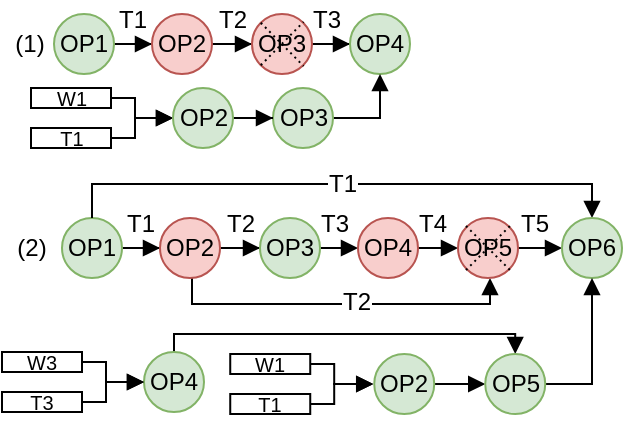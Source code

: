<mxfile version="24.5.5" type="github">
  <diagram name="第 1 页" id="exxtyzK5mEHW63nPCY5l">
    <mxGraphModel dx="691" dy="398" grid="1" gridSize="10" guides="1" tooltips="1" connect="1" arrows="1" fold="1" page="1" pageScale="1" pageWidth="827" pageHeight="1169" math="0" shadow="0">
      <root>
        <mxCell id="0" />
        <mxCell id="1" parent="0" />
        <mxCell id="8KLUfpKSG-2EB14KAqdA-1" style="edgeStyle=orthogonalEdgeStyle;rounded=0;orthogonalLoop=1;jettySize=auto;html=1;entryX=0;entryY=0.5;entryDx=0;entryDy=0;endArrow=block;endFill=1;" edge="1" parent="1" source="8KLUfpKSG-2EB14KAqdA-2" target="8KLUfpKSG-2EB14KAqdA-4">
          <mxGeometry relative="1" as="geometry" />
        </mxCell>
        <mxCell id="8KLUfpKSG-2EB14KAqdA-2" value="OP1" style="ellipse;whiteSpace=wrap;html=1;aspect=fixed;fillColor=#d5e8d4;strokeColor=#82b366;" vertex="1" parent="1">
          <mxGeometry x="236" y="192" width="30" height="30" as="geometry" />
        </mxCell>
        <mxCell id="8KLUfpKSG-2EB14KAqdA-3" style="edgeStyle=orthogonalEdgeStyle;rounded=0;orthogonalLoop=1;jettySize=auto;html=1;entryX=0;entryY=0.5;entryDx=0;entryDy=0;endArrow=block;endFill=1;" edge="1" parent="1" source="8KLUfpKSG-2EB14KAqdA-4" target="8KLUfpKSG-2EB14KAqdA-6">
          <mxGeometry relative="1" as="geometry" />
        </mxCell>
        <mxCell id="8KLUfpKSG-2EB14KAqdA-4" value="OP2" style="ellipse;whiteSpace=wrap;html=1;aspect=fixed;fillColor=#f8cecc;strokeColor=#b85450;" vertex="1" parent="1">
          <mxGeometry x="285" y="192" width="30" height="30" as="geometry" />
        </mxCell>
        <mxCell id="8KLUfpKSG-2EB14KAqdA-5" style="edgeStyle=orthogonalEdgeStyle;rounded=0;orthogonalLoop=1;jettySize=auto;html=1;entryX=0;entryY=0.5;entryDx=0;entryDy=0;endArrow=block;endFill=1;" edge="1" parent="1" source="8KLUfpKSG-2EB14KAqdA-6" target="8KLUfpKSG-2EB14KAqdA-7">
          <mxGeometry relative="1" as="geometry" />
        </mxCell>
        <mxCell id="8KLUfpKSG-2EB14KAqdA-6" value="OP3" style="ellipse;whiteSpace=wrap;html=1;aspect=fixed;fillColor=#f8cecc;strokeColor=#b85450;" vertex="1" parent="1">
          <mxGeometry x="335" y="192" width="30" height="30" as="geometry" />
        </mxCell>
        <mxCell id="8KLUfpKSG-2EB14KAqdA-7" value="OP4" style="ellipse;whiteSpace=wrap;html=1;aspect=fixed;fillColor=#d5e8d4;strokeColor=#82b366;" vertex="1" parent="1">
          <mxGeometry x="384" y="192" width="30" height="30" as="geometry" />
        </mxCell>
        <mxCell id="8KLUfpKSG-2EB14KAqdA-8" style="edgeStyle=orthogonalEdgeStyle;rounded=0;orthogonalLoop=1;jettySize=auto;html=1;entryX=0.5;entryY=1;entryDx=0;entryDy=0;endArrow=block;endFill=1;" edge="1" parent="1" source="8KLUfpKSG-2EB14KAqdA-9" target="8KLUfpKSG-2EB14KAqdA-7">
          <mxGeometry relative="1" as="geometry" />
        </mxCell>
        <mxCell id="8KLUfpKSG-2EB14KAqdA-9" value="OP3" style="ellipse;whiteSpace=wrap;html=1;aspect=fixed;fillColor=#d5e8d4;strokeColor=#82b366;" vertex="1" parent="1">
          <mxGeometry x="345.5" y="229" width="30" height="30" as="geometry" />
        </mxCell>
        <mxCell id="8KLUfpKSG-2EB14KAqdA-10" style="rounded=0;orthogonalLoop=1;jettySize=auto;html=1;exitX=0;exitY=0;exitDx=0;exitDy=0;entryX=0.86;entryY=0.868;entryDx=0;entryDy=0;strokeWidth=1;dashed=1;endArrow=none;endFill=0;dashPattern=1 2;entryPerimeter=0;" edge="1" parent="1" source="8KLUfpKSG-2EB14KAqdA-6" target="8KLUfpKSG-2EB14KAqdA-6">
          <mxGeometry relative="1" as="geometry" />
        </mxCell>
        <mxCell id="8KLUfpKSG-2EB14KAqdA-11" style="rounded=0;orthogonalLoop=1;jettySize=auto;html=1;exitX=0;exitY=1;exitDx=0;exitDy=0;entryX=0.859;entryY=0.132;entryDx=0;entryDy=0;dashed=1;endArrow=none;endFill=0;dashPattern=1 2;entryPerimeter=0;" edge="1" parent="1" source="8KLUfpKSG-2EB14KAqdA-6" target="8KLUfpKSG-2EB14KAqdA-6">
          <mxGeometry relative="1" as="geometry" />
        </mxCell>
        <mxCell id="8KLUfpKSG-2EB14KAqdA-12" value="T1" style="text;html=1;align=center;verticalAlign=middle;whiteSpace=wrap;rounded=0;" vertex="1" parent="1">
          <mxGeometry x="260" y="185" width="31" height="20" as="geometry" />
        </mxCell>
        <mxCell id="8KLUfpKSG-2EB14KAqdA-13" value="T2" style="text;html=1;align=center;verticalAlign=middle;whiteSpace=wrap;rounded=0;" vertex="1" parent="1">
          <mxGeometry x="310" y="185" width="31" height="20" as="geometry" />
        </mxCell>
        <mxCell id="8KLUfpKSG-2EB14KAqdA-14" value="T3" style="text;html=1;align=center;verticalAlign=middle;whiteSpace=wrap;rounded=0;" vertex="1" parent="1">
          <mxGeometry x="357" y="185" width="31" height="20" as="geometry" />
        </mxCell>
        <mxCell id="8KLUfpKSG-2EB14KAqdA-15" style="edgeStyle=orthogonalEdgeStyle;rounded=0;orthogonalLoop=1;jettySize=auto;html=1;entryX=0;entryY=0.5;entryDx=0;entryDy=0;endArrow=block;endFill=1;" edge="1" parent="1" source="8KLUfpKSG-2EB14KAqdA-16">
          <mxGeometry relative="1" as="geometry">
            <Array as="points">
              <mxPoint x="276.5" y="234" />
              <mxPoint x="276.5" y="244" />
            </Array>
            <mxPoint x="295.5" y="244" as="targetPoint" />
          </mxGeometry>
        </mxCell>
        <mxCell id="8KLUfpKSG-2EB14KAqdA-16" value="&lt;p style=&quot;line-height: 100%;&quot;&gt;&lt;font style=&quot;font-size: 10px;&quot;&gt;W1&lt;/font&gt;&lt;/p&gt;" style="rounded=0;whiteSpace=wrap;html=1;align=center;" vertex="1" parent="1">
          <mxGeometry x="224.5" y="229" width="40" height="10" as="geometry" />
        </mxCell>
        <mxCell id="8KLUfpKSG-2EB14KAqdA-17" style="edgeStyle=orthogonalEdgeStyle;rounded=0;orthogonalLoop=1;jettySize=auto;html=1;entryX=0;entryY=0.5;entryDx=0;entryDy=0;endArrow=block;endFill=1;" edge="1" parent="1" source="8KLUfpKSG-2EB14KAqdA-18">
          <mxGeometry relative="1" as="geometry">
            <Array as="points">
              <mxPoint x="276.5" y="254" />
              <mxPoint x="276.5" y="244" />
            </Array>
            <mxPoint x="295.5" y="244" as="targetPoint" />
          </mxGeometry>
        </mxCell>
        <mxCell id="8KLUfpKSG-2EB14KAqdA-18" value="&lt;p style=&quot;line-height: 100%;&quot;&gt;&lt;font style=&quot;font-size: 10px;&quot;&gt;T1&lt;/font&gt;&lt;/p&gt;" style="rounded=0;whiteSpace=wrap;html=1;" vertex="1" parent="1">
          <mxGeometry x="224.5" y="249" width="40" height="10" as="geometry" />
        </mxCell>
        <mxCell id="8KLUfpKSG-2EB14KAqdA-19" style="edgeStyle=orthogonalEdgeStyle;rounded=0;orthogonalLoop=1;jettySize=auto;html=1;entryX=0;entryY=0.5;entryDx=0;entryDy=0;endArrow=block;endFill=1;" edge="1" parent="1" source="8KLUfpKSG-2EB14KAqdA-20" target="8KLUfpKSG-2EB14KAqdA-22">
          <mxGeometry relative="1" as="geometry" />
        </mxCell>
        <mxCell id="8KLUfpKSG-2EB14KAqdA-20" value="OP1" style="ellipse;whiteSpace=wrap;html=1;aspect=fixed;fillColor=#d5e8d4;strokeColor=#82b366;" vertex="1" parent="1">
          <mxGeometry x="240" y="294" width="30" height="30" as="geometry" />
        </mxCell>
        <mxCell id="8KLUfpKSG-2EB14KAqdA-21" style="edgeStyle=orthogonalEdgeStyle;rounded=0;orthogonalLoop=1;jettySize=auto;html=1;entryX=0;entryY=0.5;entryDx=0;entryDy=0;endArrow=block;endFill=1;" edge="1" parent="1" source="8KLUfpKSG-2EB14KAqdA-22" target="8KLUfpKSG-2EB14KAqdA-24">
          <mxGeometry relative="1" as="geometry" />
        </mxCell>
        <mxCell id="8KLUfpKSG-2EB14KAqdA-67" style="edgeStyle=orthogonalEdgeStyle;rounded=0;orthogonalLoop=1;jettySize=auto;html=1;entryX=0.5;entryY=1;entryDx=0;entryDy=0;exitX=0.5;exitY=1;exitDx=0;exitDy=0;endSize=6;endArrow=block;endFill=1;" edge="1" parent="1">
          <mxGeometry relative="1" as="geometry">
            <mxPoint x="305" y="324" as="sourcePoint" />
            <mxPoint x="454" y="324" as="targetPoint" />
            <Array as="points">
              <mxPoint x="305" y="337" />
              <mxPoint x="454" y="337" />
            </Array>
          </mxGeometry>
        </mxCell>
        <mxCell id="8KLUfpKSG-2EB14KAqdA-22" value="OP2" style="ellipse;whiteSpace=wrap;html=1;aspect=fixed;fillColor=#f8cecc;strokeColor=#b85450;" vertex="1" parent="1">
          <mxGeometry x="289" y="294" width="30" height="30" as="geometry" />
        </mxCell>
        <mxCell id="8KLUfpKSG-2EB14KAqdA-23" style="edgeStyle=orthogonalEdgeStyle;rounded=0;orthogonalLoop=1;jettySize=auto;html=1;entryX=0;entryY=0.5;entryDx=0;entryDy=0;endArrow=block;endFill=1;" edge="1" parent="1" source="8KLUfpKSG-2EB14KAqdA-24" target="8KLUfpKSG-2EB14KAqdA-25">
          <mxGeometry relative="1" as="geometry">
            <Array as="points">
              <mxPoint x="380" y="309" />
              <mxPoint x="380" y="309" />
            </Array>
          </mxGeometry>
        </mxCell>
        <mxCell id="8KLUfpKSG-2EB14KAqdA-70" style="edgeStyle=orthogonalEdgeStyle;rounded=0;orthogonalLoop=1;jettySize=auto;html=1;entryX=0.5;entryY=0;entryDx=0;entryDy=0;exitX=0.5;exitY=0;exitDx=0;exitDy=0;endArrow=block;endFill=1;" edge="1" parent="1" source="8KLUfpKSG-2EB14KAqdA-20" target="8KLUfpKSG-2EB14KAqdA-69">
          <mxGeometry relative="1" as="geometry">
            <Array as="points">
              <mxPoint x="255" y="277" />
              <mxPoint x="505" y="277" />
            </Array>
          </mxGeometry>
        </mxCell>
        <mxCell id="8KLUfpKSG-2EB14KAqdA-24" value="OP3" style="ellipse;whiteSpace=wrap;html=1;aspect=fixed;fillColor=#d5e8d4;strokeColor=#82b366;" vertex="1" parent="1">
          <mxGeometry x="339" y="294" width="30" height="30" as="geometry" />
        </mxCell>
        <mxCell id="8KLUfpKSG-2EB14KAqdA-63" style="edgeStyle=orthogonalEdgeStyle;rounded=0;orthogonalLoop=1;jettySize=auto;html=1;entryX=0;entryY=0.5;entryDx=0;entryDy=0;endArrow=block;endFill=1;" edge="1" parent="1" source="8KLUfpKSG-2EB14KAqdA-25" target="8KLUfpKSG-2EB14KAqdA-62">
          <mxGeometry relative="1" as="geometry">
            <Array as="points">
              <mxPoint x="438" y="309" />
            </Array>
          </mxGeometry>
        </mxCell>
        <mxCell id="8KLUfpKSG-2EB14KAqdA-25" value="OP4" style="ellipse;whiteSpace=wrap;html=1;aspect=fixed;fillColor=#f8cecc;strokeColor=#b85450;" vertex="1" parent="1">
          <mxGeometry x="388" y="294" width="30" height="30" as="geometry" />
        </mxCell>
        <mxCell id="8KLUfpKSG-2EB14KAqdA-91" style="edgeStyle=orthogonalEdgeStyle;rounded=0;orthogonalLoop=1;jettySize=auto;html=1;entryX=0.5;entryY=0;entryDx=0;entryDy=0;exitX=0.5;exitY=0;exitDx=0;exitDy=0;endArrow=block;endFill=1;" edge="1" parent="1" source="8KLUfpKSG-2EB14KAqdA-27" target="8KLUfpKSG-2EB14KAqdA-84">
          <mxGeometry relative="1" as="geometry">
            <Array as="points">
              <mxPoint x="296" y="352" />
              <mxPoint x="467" y="352" />
            </Array>
          </mxGeometry>
        </mxCell>
        <mxCell id="8KLUfpKSG-2EB14KAqdA-27" value="OP4" style="ellipse;whiteSpace=wrap;html=1;aspect=fixed;fillColor=#d5e8d4;strokeColor=#82b366;" vertex="1" parent="1">
          <mxGeometry x="281" y="361" width="30" height="30" as="geometry" />
        </mxCell>
        <mxCell id="8KLUfpKSG-2EB14KAqdA-30" value="T1" style="text;html=1;align=center;verticalAlign=middle;whiteSpace=wrap;rounded=0;" vertex="1" parent="1">
          <mxGeometry x="264" y="287" width="31" height="20" as="geometry" />
        </mxCell>
        <mxCell id="8KLUfpKSG-2EB14KAqdA-31" value="T2" style="text;html=1;align=center;verticalAlign=middle;whiteSpace=wrap;rounded=0;" vertex="1" parent="1">
          <mxGeometry x="314" y="287" width="31" height="20" as="geometry" />
        </mxCell>
        <mxCell id="8KLUfpKSG-2EB14KAqdA-32" value="T3" style="text;html=1;align=center;verticalAlign=middle;whiteSpace=wrap;rounded=0;" vertex="1" parent="1">
          <mxGeometry x="361" y="287" width="31" height="20" as="geometry" />
        </mxCell>
        <mxCell id="8KLUfpKSG-2EB14KAqdA-33" style="edgeStyle=orthogonalEdgeStyle;rounded=0;orthogonalLoop=1;jettySize=auto;html=1;entryX=0;entryY=0.5;entryDx=0;entryDy=0;endArrow=block;endFill=1;" edge="1" parent="1" source="8KLUfpKSG-2EB14KAqdA-34" target="8KLUfpKSG-2EB14KAqdA-27">
          <mxGeometry relative="1" as="geometry">
            <Array as="points">
              <mxPoint x="262" y="366" />
              <mxPoint x="262" y="376" />
            </Array>
          </mxGeometry>
        </mxCell>
        <mxCell id="8KLUfpKSG-2EB14KAqdA-34" value="&lt;p style=&quot;line-height: 100%;&quot;&gt;&lt;font style=&quot;font-size: 10px;&quot;&gt;W3&lt;/font&gt;&lt;/p&gt;" style="rounded=0;whiteSpace=wrap;html=1;" vertex="1" parent="1">
          <mxGeometry x="210" y="361" width="40" height="10" as="geometry" />
        </mxCell>
        <mxCell id="8KLUfpKSG-2EB14KAqdA-35" style="edgeStyle=orthogonalEdgeStyle;rounded=0;orthogonalLoop=1;jettySize=auto;html=1;entryX=0;entryY=0.5;entryDx=0;entryDy=0;endArrow=block;endFill=1;" edge="1" parent="1" source="8KLUfpKSG-2EB14KAqdA-36" target="8KLUfpKSG-2EB14KAqdA-27">
          <mxGeometry relative="1" as="geometry">
            <Array as="points">
              <mxPoint x="262" y="386" />
              <mxPoint x="262" y="376" />
            </Array>
          </mxGeometry>
        </mxCell>
        <mxCell id="8KLUfpKSG-2EB14KAqdA-36" value="&lt;p style=&quot;line-height: 100%;&quot;&gt;&lt;font style=&quot;font-size: 10px;&quot;&gt;T3&lt;/font&gt;&lt;/p&gt;" style="rounded=0;whiteSpace=wrap;html=1;" vertex="1" parent="1">
          <mxGeometry x="210" y="381" width="40" height="10" as="geometry" />
        </mxCell>
        <mxCell id="8KLUfpKSG-2EB14KAqdA-37" value="(1)" style="text;html=1;align=center;verticalAlign=middle;whiteSpace=wrap;rounded=0;" vertex="1" parent="1">
          <mxGeometry x="214" y="191.97" width="20" height="30" as="geometry" />
        </mxCell>
        <mxCell id="8KLUfpKSG-2EB14KAqdA-38" value="(2)" style="text;html=1;align=center;verticalAlign=middle;whiteSpace=wrap;rounded=0;" vertex="1" parent="1">
          <mxGeometry x="210" y="293.97" width="30" height="30" as="geometry" />
        </mxCell>
        <mxCell id="8KLUfpKSG-2EB14KAqdA-59" style="edgeStyle=orthogonalEdgeStyle;rounded=0;orthogonalLoop=1;jettySize=auto;html=1;endArrow=block;endFill=1;" edge="1" parent="1" source="8KLUfpKSG-2EB14KAqdA-58" target="8KLUfpKSG-2EB14KAqdA-9">
          <mxGeometry relative="1" as="geometry" />
        </mxCell>
        <mxCell id="8KLUfpKSG-2EB14KAqdA-58" value="OP2" style="ellipse;whiteSpace=wrap;html=1;aspect=fixed;fillColor=#d5e8d4;strokeColor=#82b366;" vertex="1" parent="1">
          <mxGeometry x="295.5" y="229" width="30" height="30" as="geometry" />
        </mxCell>
        <mxCell id="8KLUfpKSG-2EB14KAqdA-68" style="edgeStyle=orthogonalEdgeStyle;rounded=0;orthogonalLoop=1;jettySize=auto;html=1;endArrow=block;endFill=1;" edge="1" parent="1" source="8KLUfpKSG-2EB14KAqdA-62">
          <mxGeometry relative="1" as="geometry">
            <mxPoint x="490" y="309" as="targetPoint" />
          </mxGeometry>
        </mxCell>
        <mxCell id="8KLUfpKSG-2EB14KAqdA-62" value="OP5" style="ellipse;whiteSpace=wrap;html=1;aspect=fixed;fillColor=#f8cecc;strokeColor=#b85450;" vertex="1" parent="1">
          <mxGeometry x="438" y="294" width="30" height="30" as="geometry" />
        </mxCell>
        <mxCell id="8KLUfpKSG-2EB14KAqdA-64" value="T4" style="text;html=1;align=center;verticalAlign=middle;whiteSpace=wrap;rounded=0;" vertex="1" parent="1">
          <mxGeometry x="410" y="287" width="31" height="20" as="geometry" />
        </mxCell>
        <mxCell id="8KLUfpKSG-2EB14KAqdA-65" style="rounded=0;orthogonalLoop=1;jettySize=auto;html=1;exitX=0;exitY=0;exitDx=0;exitDy=0;entryX=0.86;entryY=0.868;entryDx=0;entryDy=0;strokeWidth=1;dashed=1;endArrow=none;endFill=0;dashPattern=1 2;entryPerimeter=0;" edge="1" parent="1">
          <mxGeometry relative="1" as="geometry">
            <mxPoint x="442" y="298" as="sourcePoint" />
            <mxPoint x="464" y="320" as="targetPoint" />
          </mxGeometry>
        </mxCell>
        <mxCell id="8KLUfpKSG-2EB14KAqdA-66" style="rounded=0;orthogonalLoop=1;jettySize=auto;html=1;exitX=0;exitY=1;exitDx=0;exitDy=0;entryX=0.859;entryY=0.132;entryDx=0;entryDy=0;dashed=1;endArrow=none;endFill=0;dashPattern=1 2;entryPerimeter=0;" edge="1" parent="1">
          <mxGeometry relative="1" as="geometry">
            <mxPoint x="442" y="320" as="sourcePoint" />
            <mxPoint x="464" y="298" as="targetPoint" />
          </mxGeometry>
        </mxCell>
        <mxCell id="8KLUfpKSG-2EB14KAqdA-69" value="OP6" style="ellipse;whiteSpace=wrap;html=1;aspect=fixed;fillColor=#d5e8d4;strokeColor=#82b366;" vertex="1" parent="1">
          <mxGeometry x="490" y="294" width="30" height="30" as="geometry" />
        </mxCell>
        <mxCell id="8KLUfpKSG-2EB14KAqdA-72" value="T2" style="text;html=1;align=center;verticalAlign=middle;whiteSpace=wrap;rounded=0;fillColor=default;" vertex="1" parent="1">
          <mxGeometry x="380" y="326" width="15" height="20" as="geometry" />
        </mxCell>
        <mxCell id="8KLUfpKSG-2EB14KAqdA-75" value="T1" style="text;html=1;align=center;verticalAlign=middle;whiteSpace=wrap;rounded=0;fillColor=default;" vertex="1" parent="1">
          <mxGeometry x="373" y="267" width="15" height="20" as="geometry" />
        </mxCell>
        <mxCell id="8KLUfpKSG-2EB14KAqdA-76" value="T5" style="text;html=1;align=center;verticalAlign=middle;whiteSpace=wrap;rounded=0;" vertex="1" parent="1">
          <mxGeometry x="461" y="287" width="31" height="20" as="geometry" />
        </mxCell>
        <mxCell id="8KLUfpKSG-2EB14KAqdA-79" style="edgeStyle=orthogonalEdgeStyle;rounded=0;orthogonalLoop=1;jettySize=auto;html=1;entryX=0;entryY=0.5;entryDx=0;entryDy=0;endArrow=block;endFill=1;" edge="1" parent="1" source="8KLUfpKSG-2EB14KAqdA-80">
          <mxGeometry relative="1" as="geometry">
            <Array as="points">
              <mxPoint x="376.12" y="367" />
              <mxPoint x="376.12" y="377" />
            </Array>
            <mxPoint x="395.61" y="377" as="targetPoint" />
          </mxGeometry>
        </mxCell>
        <mxCell id="8KLUfpKSG-2EB14KAqdA-80" value="&lt;p style=&quot;line-height: 100%;&quot;&gt;&lt;font style=&quot;font-size: 10px;&quot;&gt;W1&lt;/font&gt;&lt;/p&gt;" style="rounded=0;whiteSpace=wrap;html=1;" vertex="1" parent="1">
          <mxGeometry x="324.12" y="362" width="40" height="10" as="geometry" />
        </mxCell>
        <mxCell id="8KLUfpKSG-2EB14KAqdA-81" style="edgeStyle=orthogonalEdgeStyle;rounded=0;orthogonalLoop=1;jettySize=auto;html=1;entryX=0;entryY=0.5;entryDx=0;entryDy=0;endArrow=block;endFill=1;" edge="1" parent="1" source="8KLUfpKSG-2EB14KAqdA-82">
          <mxGeometry relative="1" as="geometry">
            <Array as="points">
              <mxPoint x="376.12" y="387" />
              <mxPoint x="376.12" y="377" />
            </Array>
            <mxPoint x="395.61" y="377" as="targetPoint" />
          </mxGeometry>
        </mxCell>
        <mxCell id="8KLUfpKSG-2EB14KAqdA-82" value="&lt;p style=&quot;line-height: 100%;&quot;&gt;&lt;font style=&quot;font-size: 10px;&quot;&gt;T1&lt;/font&gt;&lt;/p&gt;" style="rounded=0;whiteSpace=wrap;html=1;" vertex="1" parent="1">
          <mxGeometry x="324.12" y="382" width="40" height="10" as="geometry" />
        </mxCell>
        <mxCell id="8KLUfpKSG-2EB14KAqdA-85" style="rounded=0;orthogonalLoop=1;jettySize=auto;html=1;entryX=0;entryY=0.5;entryDx=0;entryDy=0;exitX=1;exitY=0.5;exitDx=0;exitDy=0;endArrow=block;endFill=1;" edge="1" parent="1" source="8KLUfpKSG-2EB14KAqdA-83" target="8KLUfpKSG-2EB14KAqdA-84">
          <mxGeometry relative="1" as="geometry">
            <mxPoint x="450.87" y="358" as="targetPoint" />
          </mxGeometry>
        </mxCell>
        <mxCell id="8KLUfpKSG-2EB14KAqdA-83" value="OP2" style="ellipse;whiteSpace=wrap;html=1;aspect=fixed;fillColor=#d5e8d4;strokeColor=#82b366;" vertex="1" parent="1">
          <mxGeometry x="396.12" y="362" width="30" height="30" as="geometry" />
        </mxCell>
        <mxCell id="8KLUfpKSG-2EB14KAqdA-86" style="edgeStyle=orthogonalEdgeStyle;rounded=0;orthogonalLoop=1;jettySize=auto;html=1;entryX=0.5;entryY=1;entryDx=0;entryDy=0;endArrow=block;endFill=1;" edge="1" parent="1" source="8KLUfpKSG-2EB14KAqdA-84" target="8KLUfpKSG-2EB14KAqdA-69">
          <mxGeometry relative="1" as="geometry" />
        </mxCell>
        <mxCell id="8KLUfpKSG-2EB14KAqdA-84" value="OP5" style="ellipse;whiteSpace=wrap;html=1;aspect=fixed;fillColor=#d5e8d4;strokeColor=#82b366;" vertex="1" parent="1">
          <mxGeometry x="451.62" y="362" width="30" height="30" as="geometry" />
        </mxCell>
      </root>
    </mxGraphModel>
  </diagram>
</mxfile>
